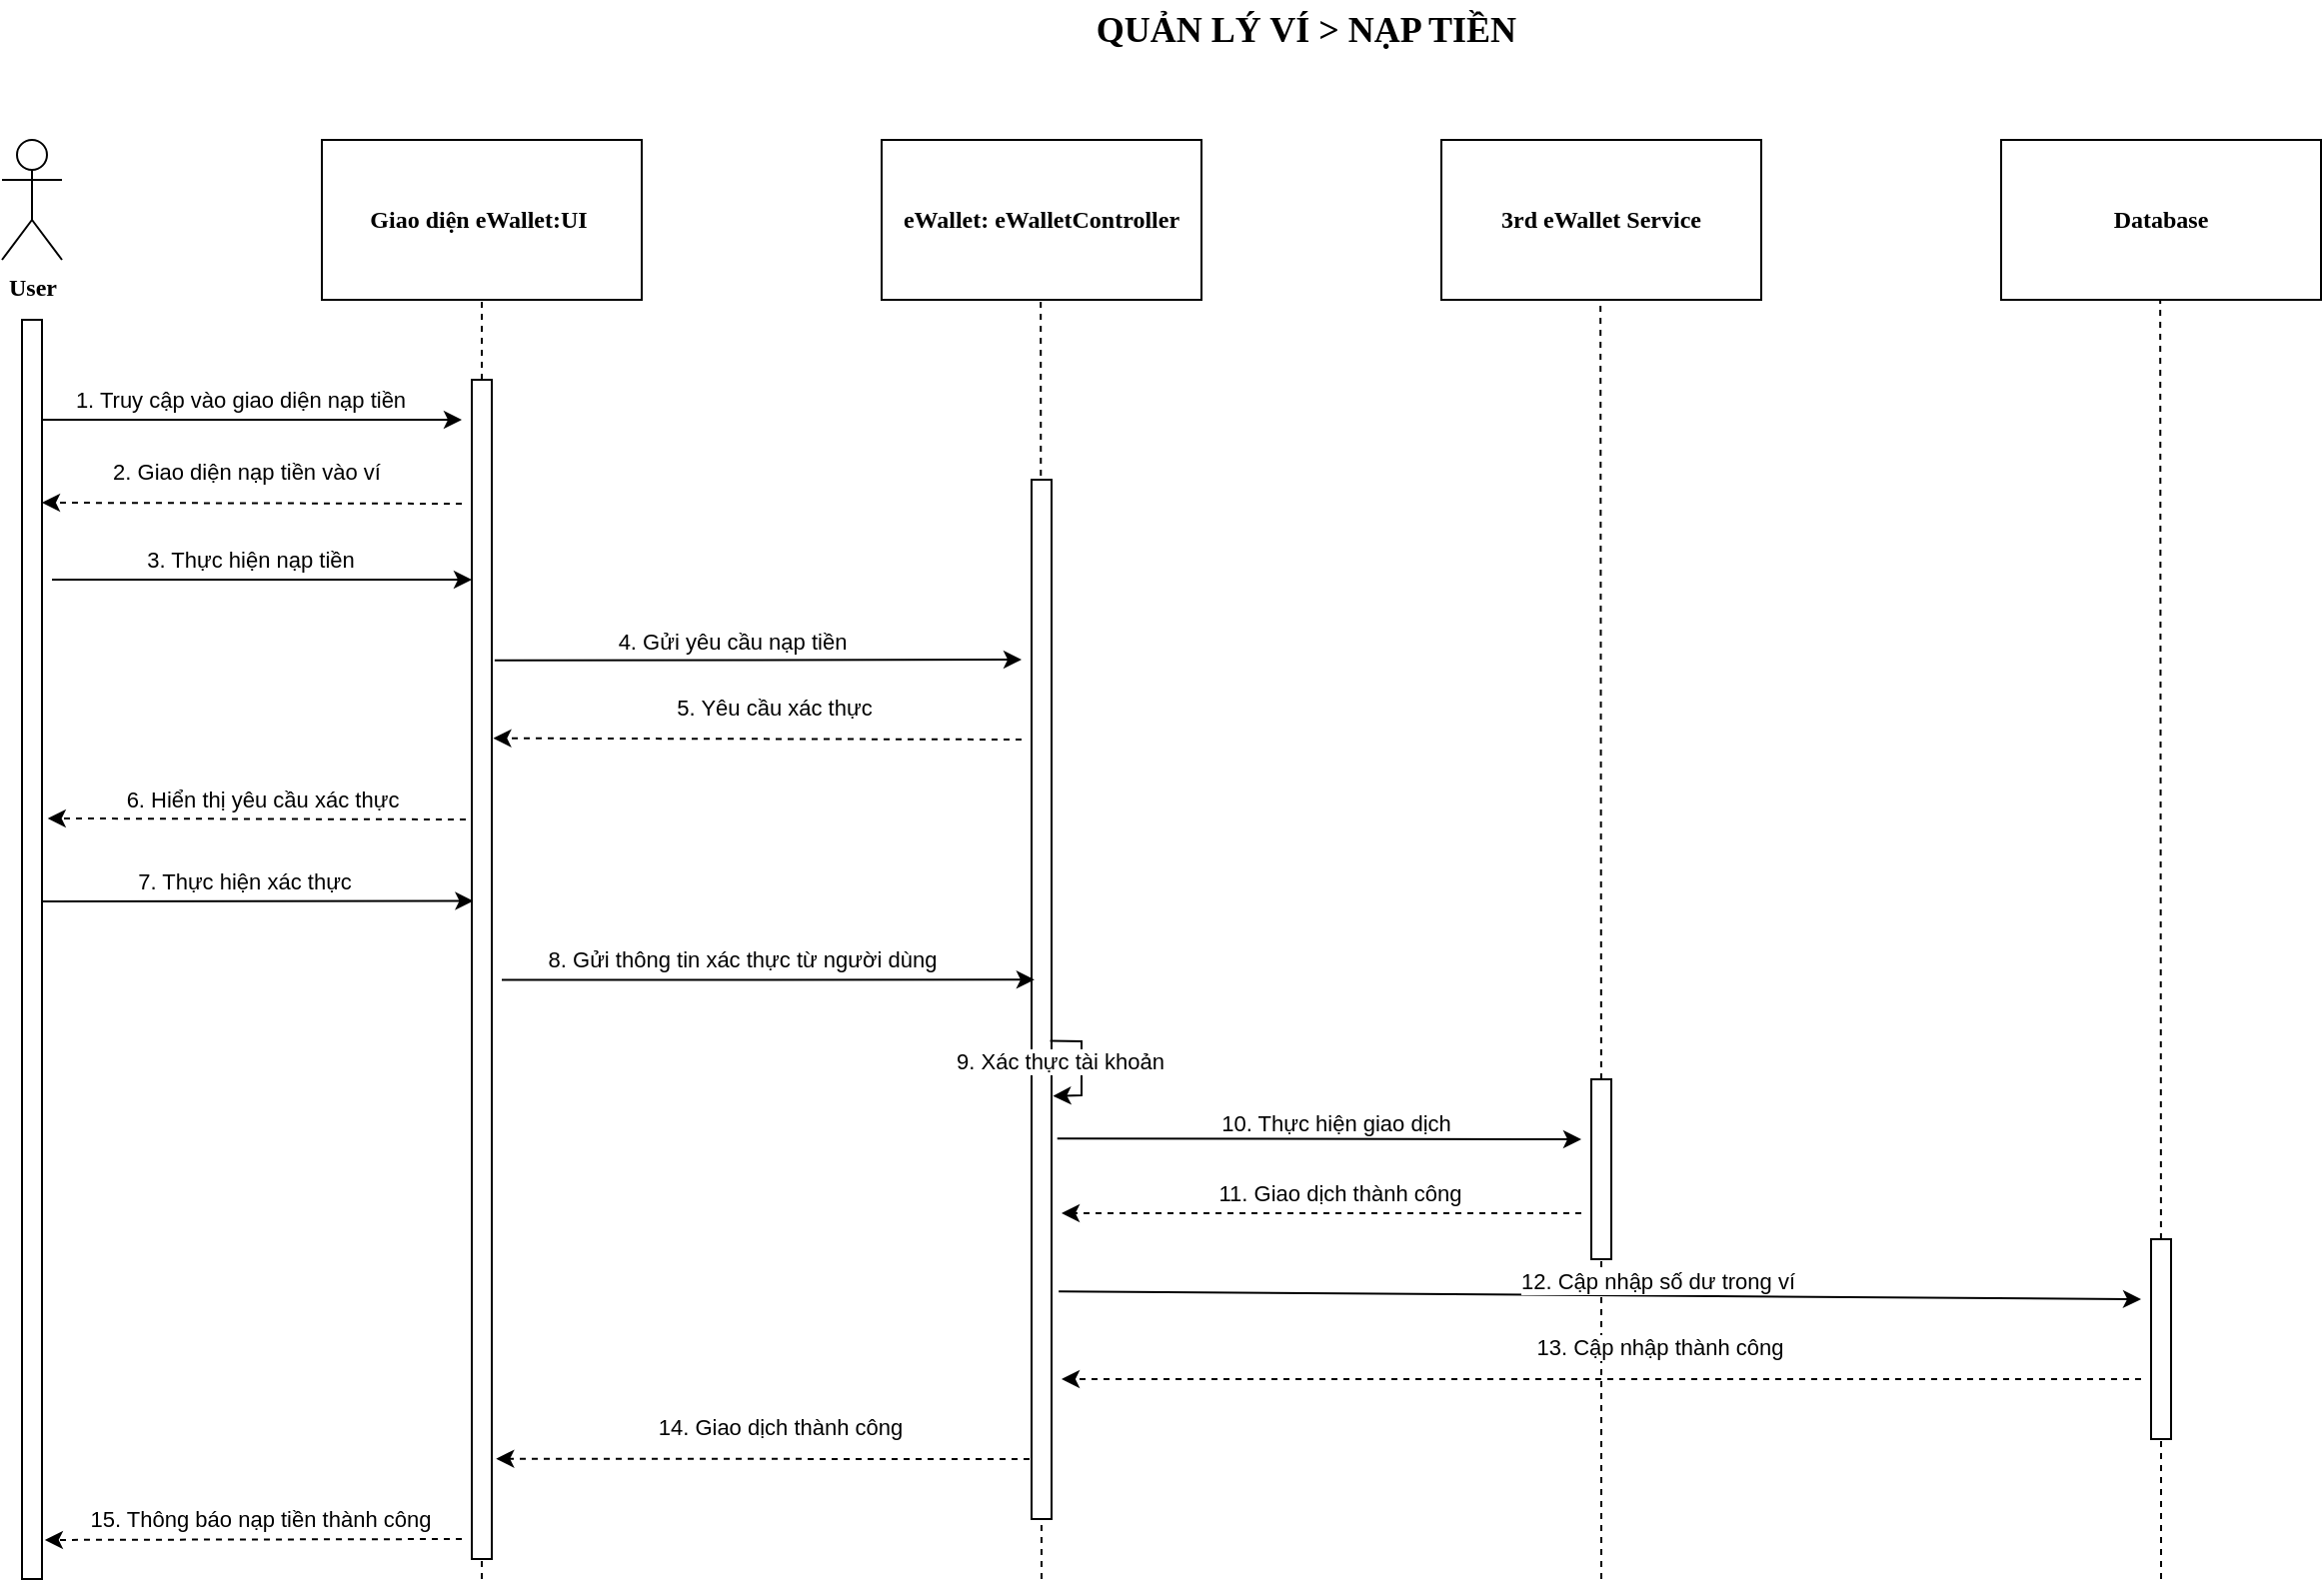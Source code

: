 <mxfile version="16.1.0" type="device"><diagram id="vb9wYwKMXv2uvgQm3E_1" name="Page-1"><mxGraphModel dx="1902" dy="1037" grid="1" gridSize="10" guides="1" tooltips="1" connect="1" arrows="1" fold="1" page="1" pageScale="1" pageWidth="850" pageHeight="1100" math="0" shadow="0"><root><mxCell id="0"/><mxCell id="1" parent="0"/><mxCell id="S9jLqPirgq77IYqLWFa1-1" value="User" style="shape=umlActor;verticalLabelPosition=bottom;verticalAlign=top;html=1;outlineConnect=0;fontFamily=Verdana;fontStyle=1" parent="1" vertex="1"><mxGeometry x="240" y="120" width="30" height="60" as="geometry"/></mxCell><mxCell id="S9jLqPirgq77IYqLWFa1-2" value="Giao diện eWallet:UI&amp;nbsp;" style="rounded=0;whiteSpace=wrap;html=1;fontFamily=Verdana;fontStyle=1" parent="1" vertex="1"><mxGeometry x="400" y="120" width="160" height="80" as="geometry"/></mxCell><mxCell id="S9jLqPirgq77IYqLWFa1-3" value="eWallet: eWalletController" style="rounded=0;whiteSpace=wrap;html=1;fontFamily=Verdana;fontStyle=1" parent="1" vertex="1"><mxGeometry x="680" y="120" width="160" height="80" as="geometry"/></mxCell><mxCell id="S9jLqPirgq77IYqLWFa1-4" value="Database" style="rounded=0;whiteSpace=wrap;html=1;fontFamily=Verdana;fontStyle=1" parent="1" vertex="1"><mxGeometry x="1240" y="120" width="160" height="80" as="geometry"/></mxCell><mxCell id="S9jLqPirgq77IYqLWFa1-5" value="3rd eWallet Service" style="rounded=0;whiteSpace=wrap;html=1;fontFamily=Verdana;fontStyle=1" parent="1" vertex="1"><mxGeometry x="960" y="120" width="160" height="80" as="geometry"/></mxCell><mxCell id="S9jLqPirgq77IYqLWFa1-6" value="" style="rounded=0;whiteSpace=wrap;html=1;fontFamily=Verdana;" parent="1" vertex="1"><mxGeometry x="250" y="210" width="10" height="630" as="geometry"/></mxCell><mxCell id="S9jLqPirgq77IYqLWFa1-7" value="" style="endArrow=none;html=1;rounded=0;fontFamily=Verdana;dashed=1;entryX=0.5;entryY=1;entryDx=0;entryDy=0;startArrow=none;" parent="1" source="S9jLqPirgq77IYqLWFa1-11" target="S9jLqPirgq77IYqLWFa1-2" edge="1"><mxGeometry width="50" height="50" relative="1" as="geometry"><mxPoint x="480" y="920" as="sourcePoint"/><mxPoint x="780" y="600" as="targetPoint"/></mxGeometry></mxCell><mxCell id="S9jLqPirgq77IYqLWFa1-8" value="" style="endArrow=none;html=1;rounded=0;fontFamily=Verdana;dashed=1;entryX=0.5;entryY=1;entryDx=0;entryDy=0;" parent="1" edge="1"><mxGeometry width="50" height="50" relative="1" as="geometry"><mxPoint x="760" y="840" as="sourcePoint"/><mxPoint x="759.58" y="200" as="targetPoint"/></mxGeometry></mxCell><mxCell id="S9jLqPirgq77IYqLWFa1-9" value="" style="endArrow=none;html=1;rounded=0;fontFamily=Verdana;dashed=1;entryX=0.5;entryY=1;entryDx=0;entryDy=0;startArrow=none;" parent="1" source="yqbYlyYod6tBJwDvC8Pi-5" edge="1"><mxGeometry width="50" height="50" relative="1" as="geometry"><mxPoint x="1040" y="840" as="sourcePoint"/><mxPoint x="1039.58" y="200" as="targetPoint"/></mxGeometry></mxCell><mxCell id="S9jLqPirgq77IYqLWFa1-10" value="" style="endArrow=none;html=1;rounded=0;fontFamily=Verdana;dashed=1;entryX=0.5;entryY=1;entryDx=0;entryDy=0;startArrow=none;" parent="1" source="yqbYlyYod6tBJwDvC8Pi-18" edge="1"><mxGeometry width="50" height="50" relative="1" as="geometry"><mxPoint x="1320" y="840" as="sourcePoint"/><mxPoint x="1319.58" y="200" as="targetPoint"/></mxGeometry></mxCell><mxCell id="S9jLqPirgq77IYqLWFa1-11" value="" style="rounded=0;whiteSpace=wrap;html=1;" parent="1" vertex="1"><mxGeometry x="475" y="240" width="10" height="590" as="geometry"/></mxCell><mxCell id="S9jLqPirgq77IYqLWFa1-12" value="" style="endArrow=none;html=1;rounded=0;fontFamily=Verdana;dashed=1;entryX=0.5;entryY=1;entryDx=0;entryDy=0;" parent="1" target="S9jLqPirgq77IYqLWFa1-11" edge="1"><mxGeometry width="50" height="50" relative="1" as="geometry"><mxPoint x="480" y="840" as="sourcePoint"/><mxPoint x="480.0" y="581" as="targetPoint"/></mxGeometry></mxCell><mxCell id="S9jLqPirgq77IYqLWFa1-13" value="" style="endArrow=classic;html=1;rounded=0;" parent="1" edge="1"><mxGeometry width="50" height="50" relative="1" as="geometry"><mxPoint x="260" y="260" as="sourcePoint"/><mxPoint x="470" y="260" as="targetPoint"/></mxGeometry></mxCell><mxCell id="S9jLqPirgq77IYqLWFa1-14" value="1. Truy cập vào giao diện nạp tiền" style="edgeLabel;html=1;align=center;verticalAlign=middle;resizable=0;points=[];" parent="S9jLqPirgq77IYqLWFa1-13" vertex="1" connectable="0"><mxGeometry x="-0.268" y="-2" relative="1" as="geometry"><mxPoint x="22" y="-12" as="offset"/></mxGeometry></mxCell><mxCell id="S9jLqPirgq77IYqLWFa1-15" value="" style="endArrow=classic;html=1;rounded=0;exitX=1.144;exitY=0.238;exitDx=0;exitDy=0;exitPerimeter=0;" parent="1" source="S9jLqPirgq77IYqLWFa1-11" edge="1"><mxGeometry width="50" height="50" relative="1" as="geometry"><mxPoint x="485" y="340" as="sourcePoint"/><mxPoint x="750" y="380" as="targetPoint"/></mxGeometry></mxCell><mxCell id="S9jLqPirgq77IYqLWFa1-16" value="4. Gửi yêu cầu nạp tiền" style="edgeLabel;html=1;align=center;verticalAlign=middle;resizable=0;points=[];" parent="S9jLqPirgq77IYqLWFa1-15" vertex="1" connectable="0"><mxGeometry x="-0.268" y="-2" relative="1" as="geometry"><mxPoint x="22" y="-12" as="offset"/></mxGeometry></mxCell><mxCell id="S9jLqPirgq77IYqLWFa1-17" value="" style="rounded=0;whiteSpace=wrap;html=1;" parent="1" vertex="1"><mxGeometry x="755" y="290" width="10" height="520" as="geometry"/></mxCell><mxCell id="S9jLqPirgq77IYqLWFa1-19" value="" style="endArrow=classic;html=1;rounded=0;exitX=1.287;exitY=0.634;exitDx=0;exitDy=0;exitPerimeter=0;" parent="1" source="S9jLqPirgq77IYqLWFa1-17" edge="1"><mxGeometry width="50" height="50" relative="1" as="geometry"><mxPoint x="765" y="580" as="sourcePoint"/><mxPoint x="1030" y="620" as="targetPoint"/></mxGeometry></mxCell><mxCell id="S9jLqPirgq77IYqLWFa1-20" value="10. Thực hiện giao dịch" style="edgeLabel;html=1;align=center;verticalAlign=middle;resizable=0;points=[];" parent="S9jLqPirgq77IYqLWFa1-19" vertex="1" connectable="0"><mxGeometry x="0.148" y="1" relative="1" as="geometry"><mxPoint x="-12" y="-7" as="offset"/></mxGeometry></mxCell><mxCell id="S9jLqPirgq77IYqLWFa1-21" value="" style="endArrow=classic;html=1;rounded=0;dashed=1;" parent="1" edge="1"><mxGeometry width="50" height="50" relative="1" as="geometry"><mxPoint x="1030" y="657" as="sourcePoint"/><mxPoint x="770" y="657" as="targetPoint"/><Array as="points"/></mxGeometry></mxCell><mxCell id="S9jLqPirgq77IYqLWFa1-22" value="11. Giao dịch thành công" style="edgeLabel;html=1;align=center;verticalAlign=middle;resizable=0;points=[];" parent="S9jLqPirgq77IYqLWFa1-21" vertex="1" connectable="0"><mxGeometry x="0.202" y="-1" relative="1" as="geometry"><mxPoint x="35" y="-9" as="offset"/></mxGeometry></mxCell><mxCell id="S9jLqPirgq77IYqLWFa1-28" value="" style="endArrow=classic;html=1;rounded=0;dashed=1;entryX=1.072;entryY=0.304;entryDx=0;entryDy=0;entryPerimeter=0;" parent="1" target="S9jLqPirgq77IYqLWFa1-11" edge="1"><mxGeometry width="50" height="50" relative="1" as="geometry"><mxPoint x="750" y="420" as="sourcePoint"/><mxPoint x="488.09" y="415.94" as="targetPoint"/></mxGeometry></mxCell><mxCell id="S9jLqPirgq77IYqLWFa1-29" value="5. Yêu cầu xác thực" style="edgeLabel;html=1;align=center;verticalAlign=middle;resizable=0;points=[];" parent="S9jLqPirgq77IYqLWFa1-28" vertex="1" connectable="0"><mxGeometry x="-0.398" relative="1" as="geometry"><mxPoint x="-45" y="-16" as="offset"/></mxGeometry></mxCell><mxCell id="S9jLqPirgq77IYqLWFa1-30" value="" style="endArrow=classic;html=1;rounded=0;dashed=1;entryX=1.287;entryY=0.396;entryDx=0;entryDy=0;entryPerimeter=0;" parent="1" target="S9jLqPirgq77IYqLWFa1-6" edge="1"><mxGeometry width="50" height="50" relative="1" as="geometry"><mxPoint x="472" y="460" as="sourcePoint"/><mxPoint x="264.56" y="418.53" as="targetPoint"/></mxGeometry></mxCell><mxCell id="S9jLqPirgq77IYqLWFa1-31" value="6. Hiển thị yêu cầu xác thực" style="edgeLabel;html=1;align=center;verticalAlign=middle;resizable=0;points=[];" parent="S9jLqPirgq77IYqLWFa1-30" vertex="1" connectable="0"><mxGeometry x="-0.054" y="1" relative="1" as="geometry"><mxPoint x="-3" y="-11" as="offset"/></mxGeometry></mxCell><mxCell id="S9jLqPirgq77IYqLWFa1-45" value="" style="endArrow=classic;html=1;rounded=0;" parent="1" edge="1"><mxGeometry width="50" height="50" relative="1" as="geometry"><mxPoint x="265" y="340" as="sourcePoint"/><mxPoint x="475" y="340" as="targetPoint"/></mxGeometry></mxCell><mxCell id="S9jLqPirgq77IYqLWFa1-46" value="3. Thực hiện nạp tiền" style="edgeLabel;html=1;align=center;verticalAlign=middle;resizable=0;points=[];" parent="S9jLqPirgq77IYqLWFa1-45" vertex="1" connectable="0"><mxGeometry x="-0.268" y="-2" relative="1" as="geometry"><mxPoint x="22" y="-12" as="offset"/></mxGeometry></mxCell><mxCell id="yqbYlyYod6tBJwDvC8Pi-1" value="" style="endArrow=classic;html=1;rounded=0;entryX=0.072;entryY=0.442;entryDx=0;entryDy=0;entryPerimeter=0;" parent="1" target="S9jLqPirgq77IYqLWFa1-11" edge="1"><mxGeometry width="50" height="50" relative="1" as="geometry"><mxPoint x="260" y="501" as="sourcePoint"/><mxPoint x="475.0" y="540" as="targetPoint"/></mxGeometry></mxCell><mxCell id="yqbYlyYod6tBJwDvC8Pi-2" value="7. Thực hiện xác thực" style="edgeLabel;html=1;align=center;verticalAlign=middle;resizable=0;points=[];" parent="yqbYlyYod6tBJwDvC8Pi-1" vertex="1" connectable="0"><mxGeometry x="-0.268" y="-2" relative="1" as="geometry"><mxPoint x="22" y="-12" as="offset"/></mxGeometry></mxCell><mxCell id="yqbYlyYod6tBJwDvC8Pi-3" value="" style="endArrow=classic;html=1;rounded=0;exitX=1.5;exitY=0.509;exitDx=0;exitDy=0;exitPerimeter=0;entryX=0.144;entryY=0.481;entryDx=0;entryDy=0;entryPerimeter=0;" parent="1" source="S9jLqPirgq77IYqLWFa1-11" target="S9jLqPirgq77IYqLWFa1-17" edge="1"><mxGeometry width="50" height="50" relative="1" as="geometry"><mxPoint x="485.0" y="580" as="sourcePoint"/><mxPoint x="750" y="503" as="targetPoint"/></mxGeometry></mxCell><mxCell id="yqbYlyYod6tBJwDvC8Pi-4" value="8. Gửi thông tin xác thực từ người dùng" style="edgeLabel;html=1;align=center;verticalAlign=middle;resizable=0;points=[];" parent="yqbYlyYod6tBJwDvC8Pi-3" vertex="1" connectable="0"><mxGeometry x="-0.268" y="-2" relative="1" as="geometry"><mxPoint x="22" y="-12" as="offset"/></mxGeometry></mxCell><mxCell id="yqbYlyYod6tBJwDvC8Pi-6" value="" style="endArrow=classic;html=1;rounded=0;exitX=0.929;exitY=0.54;exitDx=0;exitDy=0;exitPerimeter=0;entryX=1.072;entryY=0.593;entryDx=0;entryDy=0;entryPerimeter=0;" parent="1" source="S9jLqPirgq77IYqLWFa1-17" target="S9jLqPirgq77IYqLWFa1-17" edge="1"><mxGeometry width="50" height="50" relative="1" as="geometry"><mxPoint x="765" y="620" as="sourcePoint"/><mxPoint x="780" y="550" as="targetPoint"/><Array as="points"><mxPoint x="780" y="571"/><mxPoint x="780" y="598"/></Array></mxGeometry></mxCell><mxCell id="yqbYlyYod6tBJwDvC8Pi-7" value="9. Xác thực tài khoản" style="edgeLabel;html=1;align=center;verticalAlign=middle;resizable=0;points=[];" parent="yqbYlyYod6tBJwDvC8Pi-6" vertex="1" connectable="0"><mxGeometry x="0.148" y="1" relative="1" as="geometry"><mxPoint x="-12" y="-7" as="offset"/></mxGeometry></mxCell><mxCell id="yqbYlyYod6tBJwDvC8Pi-5" value="" style="rounded=0;whiteSpace=wrap;html=1;" parent="1" vertex="1"><mxGeometry x="1035" y="590" width="10" height="90" as="geometry"/></mxCell><mxCell id="yqbYlyYod6tBJwDvC8Pi-11" value="" style="endArrow=none;html=1;rounded=0;fontFamily=Verdana;dashed=1;entryX=0.5;entryY=1;entryDx=0;entryDy=0;" parent="1" target="yqbYlyYod6tBJwDvC8Pi-5" edge="1"><mxGeometry width="50" height="50" relative="1" as="geometry"><mxPoint x="1040" y="840" as="sourcePoint"/><mxPoint x="1039.58" y="200" as="targetPoint"/></mxGeometry></mxCell><mxCell id="yqbYlyYod6tBJwDvC8Pi-12" value="" style="endArrow=classic;html=1;rounded=0;dashed=1;entryX=1.215;entryY=0.915;entryDx=0;entryDy=0;entryPerimeter=0;" parent="1" target="S9jLqPirgq77IYqLWFa1-11" edge="1"><mxGeometry width="50" height="50" relative="1" as="geometry"><mxPoint x="754" y="780" as="sourcePoint"/><mxPoint x="485.0" y="751.5" as="targetPoint"/></mxGeometry></mxCell><mxCell id="yqbYlyYod6tBJwDvC8Pi-13" value="14. Giao dịch thành công" style="edgeLabel;html=1;align=center;verticalAlign=middle;resizable=0;points=[];" parent="yqbYlyYod6tBJwDvC8Pi-12" vertex="1" connectable="0"><mxGeometry x="-0.398" relative="1" as="geometry"><mxPoint x="-45" y="-16" as="offset"/></mxGeometry></mxCell><mxCell id="yqbYlyYod6tBJwDvC8Pi-14" value="" style="endArrow=classic;html=1;rounded=0;dashed=1;entryX=1.144;entryY=0.969;entryDx=0;entryDy=0;entryPerimeter=0;" parent="1" target="S9jLqPirgq77IYqLWFa1-6" edge="1"><mxGeometry width="50" height="50" relative="1" as="geometry"><mxPoint x="470" y="820" as="sourcePoint"/><mxPoint x="260.0" y="780" as="targetPoint"/></mxGeometry></mxCell><mxCell id="yqbYlyYod6tBJwDvC8Pi-15" value="15. Thông báo nạp tiền thành công" style="edgeLabel;html=1;align=center;verticalAlign=middle;resizable=0;points=[];" parent="yqbYlyYod6tBJwDvC8Pi-14" vertex="1" connectable="0"><mxGeometry x="-0.054" y="1" relative="1" as="geometry"><mxPoint x="-3" y="-11" as="offset"/></mxGeometry></mxCell><mxCell id="yqbYlyYod6tBJwDvC8Pi-16" value="" style="endArrow=classic;html=1;rounded=0;exitX=1.358;exitY=0.781;exitDx=0;exitDy=0;exitPerimeter=0;" parent="1" source="S9jLqPirgq77IYqLWFa1-17" edge="1"><mxGeometry width="50" height="50" relative="1" as="geometry"><mxPoint x="765" y="660" as="sourcePoint"/><mxPoint x="1310" y="700" as="targetPoint"/></mxGeometry></mxCell><mxCell id="yqbYlyYod6tBJwDvC8Pi-17" value="12. Cập nhập số dư trong ví" style="edgeLabel;html=1;align=center;verticalAlign=middle;resizable=0;points=[];" parent="yqbYlyYod6tBJwDvC8Pi-16" vertex="1" connectable="0"><mxGeometry x="0.148" y="1" relative="1" as="geometry"><mxPoint x="-12" y="-7" as="offset"/></mxGeometry></mxCell><mxCell id="yqbYlyYod6tBJwDvC8Pi-18" value="" style="rounded=0;whiteSpace=wrap;html=1;" parent="1" vertex="1"><mxGeometry x="1315" y="670" width="10" height="100" as="geometry"/></mxCell><mxCell id="yqbYlyYod6tBJwDvC8Pi-19" value="" style="endArrow=none;html=1;rounded=0;fontFamily=Verdana;dashed=1;entryX=0.5;entryY=1;entryDx=0;entryDy=0;" parent="1" target="yqbYlyYod6tBJwDvC8Pi-18" edge="1"><mxGeometry width="50" height="50" relative="1" as="geometry"><mxPoint x="1320" y="840" as="sourcePoint"/><mxPoint x="1319.58" y="200" as="targetPoint"/></mxGeometry></mxCell><mxCell id="yqbYlyYod6tBJwDvC8Pi-20" value="" style="endArrow=classic;html=1;rounded=0;dashed=1;" parent="1" edge="1"><mxGeometry width="50" height="50" relative="1" as="geometry"><mxPoint x="1310" y="740" as="sourcePoint"/><mxPoint x="770" y="740" as="targetPoint"/></mxGeometry></mxCell><mxCell id="yqbYlyYod6tBJwDvC8Pi-21" value="13. Cập nhập thành công" style="edgeLabel;html=1;align=center;verticalAlign=middle;resizable=0;points=[];" parent="yqbYlyYod6tBJwDvC8Pi-20" vertex="1" connectable="0"><mxGeometry x="-0.398" relative="1" as="geometry"><mxPoint x="-79" y="-16" as="offset"/></mxGeometry></mxCell><mxCell id="yqbYlyYod6tBJwDvC8Pi-24" value="" style="endArrow=classic;html=1;rounded=0;dashed=1;entryX=1;entryY=0.25;entryDx=0;entryDy=0;" parent="1" edge="1"><mxGeometry width="50" height="50" relative="1" as="geometry"><mxPoint x="470" y="302" as="sourcePoint"/><mxPoint x="260.0" y="301.5" as="targetPoint"/></mxGeometry></mxCell><mxCell id="yqbYlyYod6tBJwDvC8Pi-25" value="2. Giao diện nạp tiền vào ví" style="edgeLabel;html=1;align=center;verticalAlign=middle;resizable=0;points=[];" parent="yqbYlyYod6tBJwDvC8Pi-24" vertex="1" connectable="0"><mxGeometry x="-0.398" relative="1" as="geometry"><mxPoint x="-45" y="-16" as="offset"/></mxGeometry></mxCell><mxCell id="qDmspx3bwGyKNU-wjBoy-1" value="QUẢN LÝ VÍ &amp;gt; NẠP TIỀN" style="text;html=1;strokeColor=none;fillColor=none;align=center;verticalAlign=middle;whiteSpace=wrap;rounded=0;fontFamily=Verdana;fontSize=18;fontStyle=1" vertex="1" parent="1"><mxGeometry x="765" y="50" width="255" height="30" as="geometry"/></mxCell></root></mxGraphModel></diagram></mxfile>